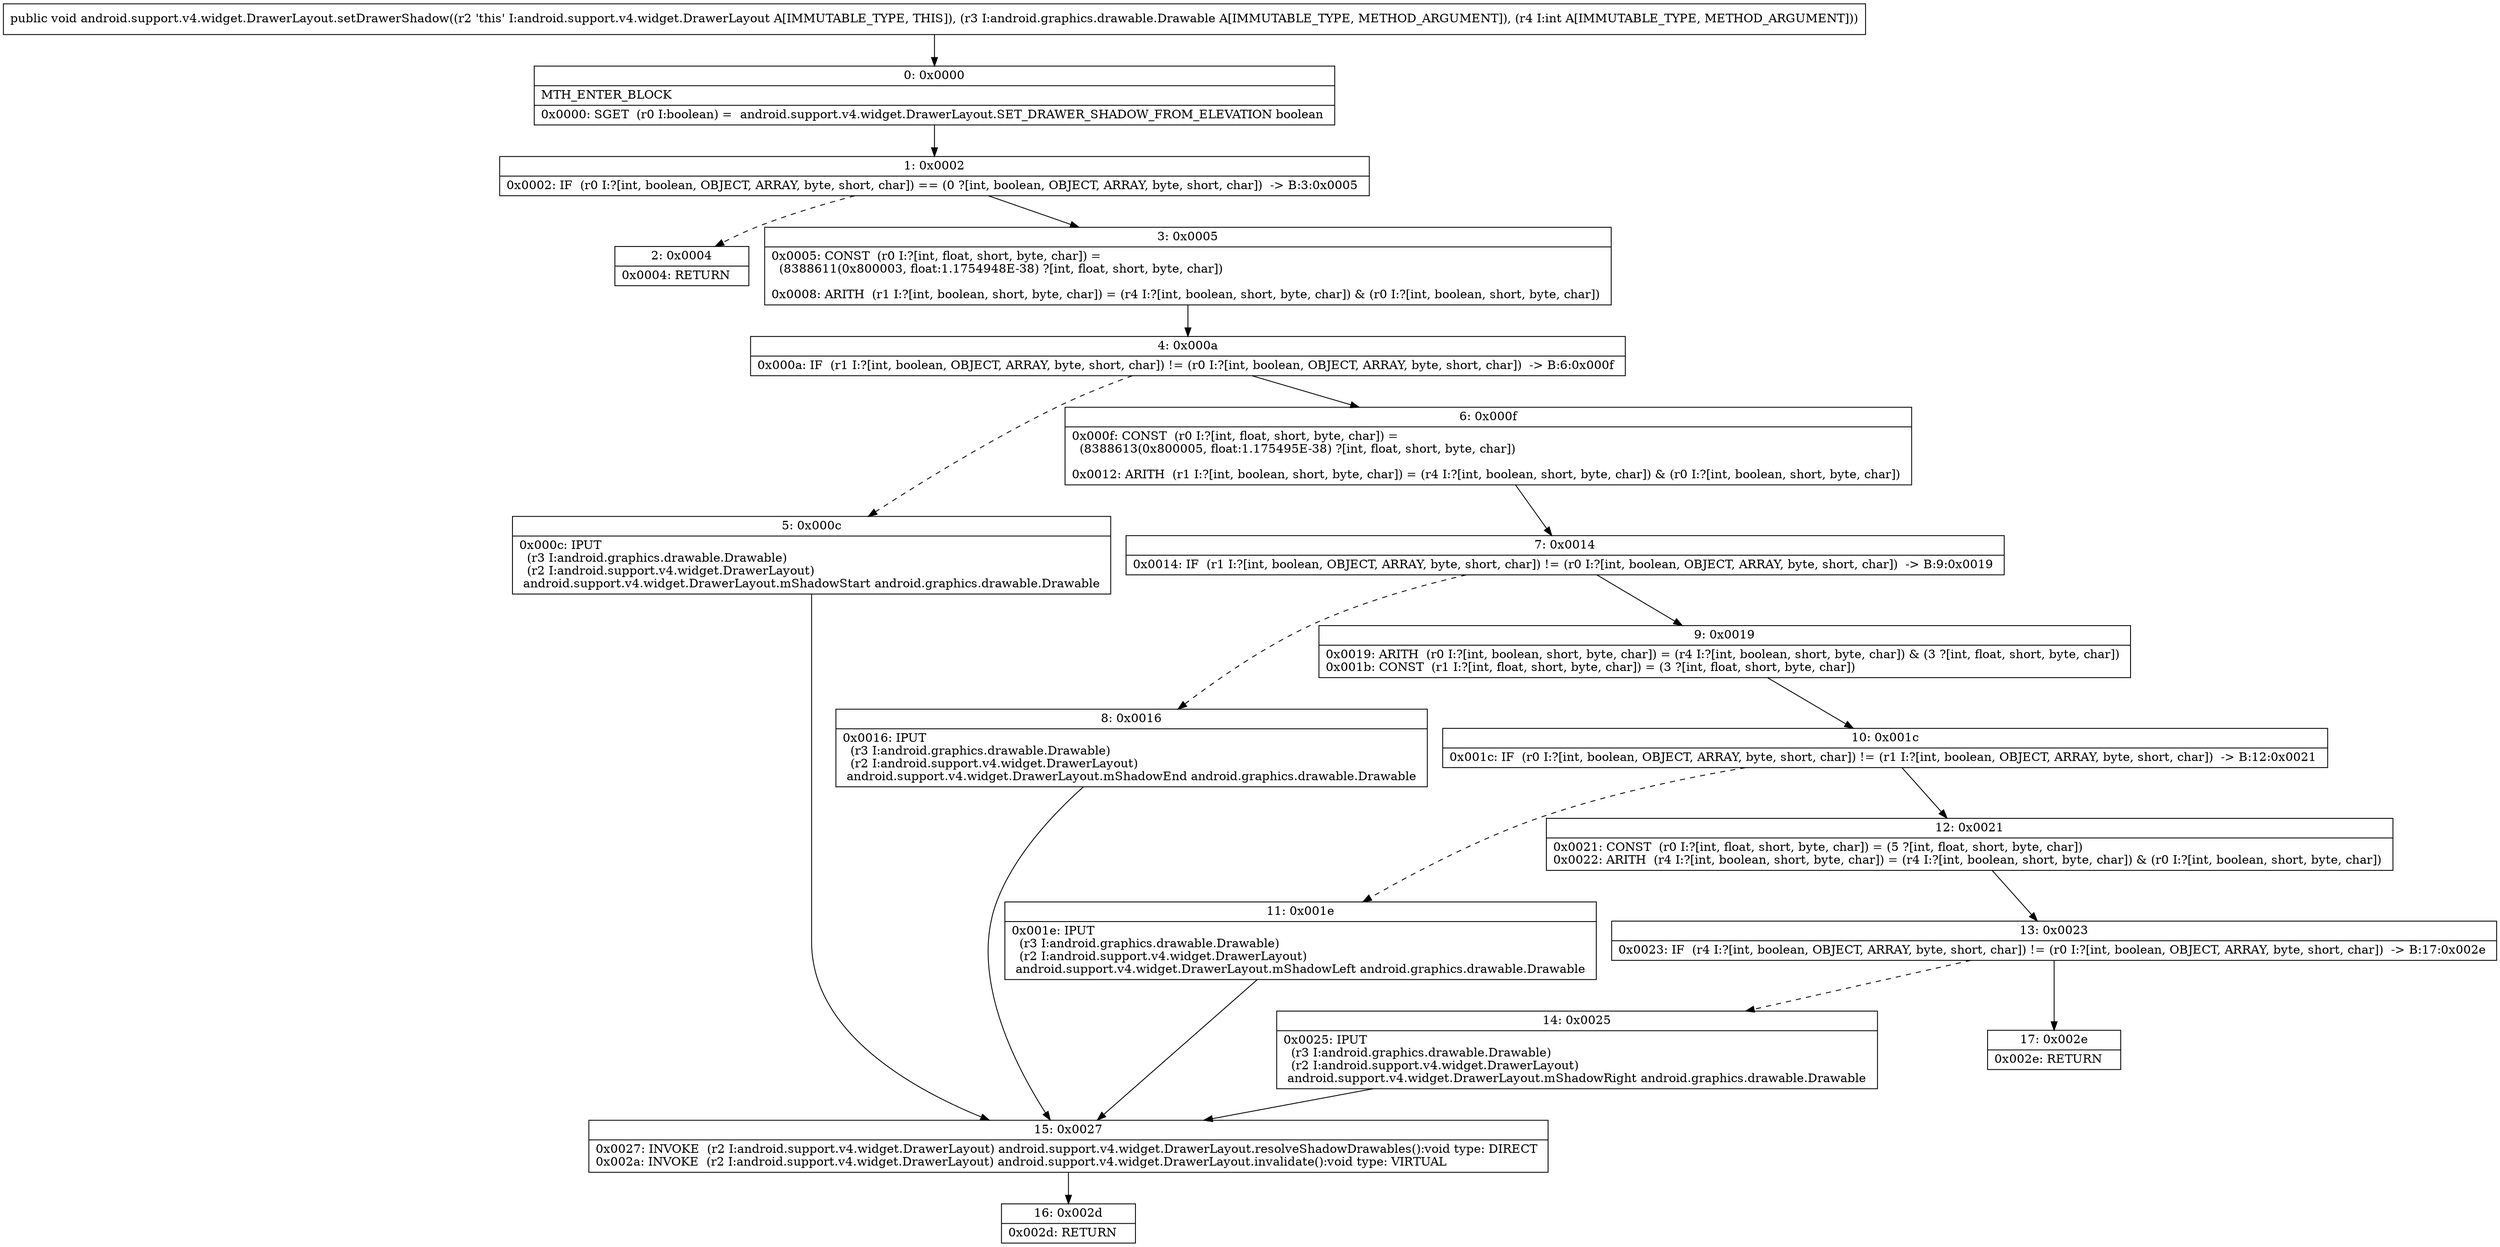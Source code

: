 digraph "CFG forandroid.support.v4.widget.DrawerLayout.setDrawerShadow(Landroid\/graphics\/drawable\/Drawable;I)V" {
Node_0 [shape=record,label="{0\:\ 0x0000|MTH_ENTER_BLOCK\l|0x0000: SGET  (r0 I:boolean) =  android.support.v4.widget.DrawerLayout.SET_DRAWER_SHADOW_FROM_ELEVATION boolean \l}"];
Node_1 [shape=record,label="{1\:\ 0x0002|0x0002: IF  (r0 I:?[int, boolean, OBJECT, ARRAY, byte, short, char]) == (0 ?[int, boolean, OBJECT, ARRAY, byte, short, char])  \-\> B:3:0x0005 \l}"];
Node_2 [shape=record,label="{2\:\ 0x0004|0x0004: RETURN   \l}"];
Node_3 [shape=record,label="{3\:\ 0x0005|0x0005: CONST  (r0 I:?[int, float, short, byte, char]) = \l  (8388611(0x800003, float:1.1754948E\-38) ?[int, float, short, byte, char])\l \l0x0008: ARITH  (r1 I:?[int, boolean, short, byte, char]) = (r4 I:?[int, boolean, short, byte, char]) & (r0 I:?[int, boolean, short, byte, char]) \l}"];
Node_4 [shape=record,label="{4\:\ 0x000a|0x000a: IF  (r1 I:?[int, boolean, OBJECT, ARRAY, byte, short, char]) != (r0 I:?[int, boolean, OBJECT, ARRAY, byte, short, char])  \-\> B:6:0x000f \l}"];
Node_5 [shape=record,label="{5\:\ 0x000c|0x000c: IPUT  \l  (r3 I:android.graphics.drawable.Drawable)\l  (r2 I:android.support.v4.widget.DrawerLayout)\l android.support.v4.widget.DrawerLayout.mShadowStart android.graphics.drawable.Drawable \l}"];
Node_6 [shape=record,label="{6\:\ 0x000f|0x000f: CONST  (r0 I:?[int, float, short, byte, char]) = \l  (8388613(0x800005, float:1.175495E\-38) ?[int, float, short, byte, char])\l \l0x0012: ARITH  (r1 I:?[int, boolean, short, byte, char]) = (r4 I:?[int, boolean, short, byte, char]) & (r0 I:?[int, boolean, short, byte, char]) \l}"];
Node_7 [shape=record,label="{7\:\ 0x0014|0x0014: IF  (r1 I:?[int, boolean, OBJECT, ARRAY, byte, short, char]) != (r0 I:?[int, boolean, OBJECT, ARRAY, byte, short, char])  \-\> B:9:0x0019 \l}"];
Node_8 [shape=record,label="{8\:\ 0x0016|0x0016: IPUT  \l  (r3 I:android.graphics.drawable.Drawable)\l  (r2 I:android.support.v4.widget.DrawerLayout)\l android.support.v4.widget.DrawerLayout.mShadowEnd android.graphics.drawable.Drawable \l}"];
Node_9 [shape=record,label="{9\:\ 0x0019|0x0019: ARITH  (r0 I:?[int, boolean, short, byte, char]) = (r4 I:?[int, boolean, short, byte, char]) & (3 ?[int, float, short, byte, char]) \l0x001b: CONST  (r1 I:?[int, float, short, byte, char]) = (3 ?[int, float, short, byte, char]) \l}"];
Node_10 [shape=record,label="{10\:\ 0x001c|0x001c: IF  (r0 I:?[int, boolean, OBJECT, ARRAY, byte, short, char]) != (r1 I:?[int, boolean, OBJECT, ARRAY, byte, short, char])  \-\> B:12:0x0021 \l}"];
Node_11 [shape=record,label="{11\:\ 0x001e|0x001e: IPUT  \l  (r3 I:android.graphics.drawable.Drawable)\l  (r2 I:android.support.v4.widget.DrawerLayout)\l android.support.v4.widget.DrawerLayout.mShadowLeft android.graphics.drawable.Drawable \l}"];
Node_12 [shape=record,label="{12\:\ 0x0021|0x0021: CONST  (r0 I:?[int, float, short, byte, char]) = (5 ?[int, float, short, byte, char]) \l0x0022: ARITH  (r4 I:?[int, boolean, short, byte, char]) = (r4 I:?[int, boolean, short, byte, char]) & (r0 I:?[int, boolean, short, byte, char]) \l}"];
Node_13 [shape=record,label="{13\:\ 0x0023|0x0023: IF  (r4 I:?[int, boolean, OBJECT, ARRAY, byte, short, char]) != (r0 I:?[int, boolean, OBJECT, ARRAY, byte, short, char])  \-\> B:17:0x002e \l}"];
Node_14 [shape=record,label="{14\:\ 0x0025|0x0025: IPUT  \l  (r3 I:android.graphics.drawable.Drawable)\l  (r2 I:android.support.v4.widget.DrawerLayout)\l android.support.v4.widget.DrawerLayout.mShadowRight android.graphics.drawable.Drawable \l}"];
Node_15 [shape=record,label="{15\:\ 0x0027|0x0027: INVOKE  (r2 I:android.support.v4.widget.DrawerLayout) android.support.v4.widget.DrawerLayout.resolveShadowDrawables():void type: DIRECT \l0x002a: INVOKE  (r2 I:android.support.v4.widget.DrawerLayout) android.support.v4.widget.DrawerLayout.invalidate():void type: VIRTUAL \l}"];
Node_16 [shape=record,label="{16\:\ 0x002d|0x002d: RETURN   \l}"];
Node_17 [shape=record,label="{17\:\ 0x002e|0x002e: RETURN   \l}"];
MethodNode[shape=record,label="{public void android.support.v4.widget.DrawerLayout.setDrawerShadow((r2 'this' I:android.support.v4.widget.DrawerLayout A[IMMUTABLE_TYPE, THIS]), (r3 I:android.graphics.drawable.Drawable A[IMMUTABLE_TYPE, METHOD_ARGUMENT]), (r4 I:int A[IMMUTABLE_TYPE, METHOD_ARGUMENT])) }"];
MethodNode -> Node_0;
Node_0 -> Node_1;
Node_1 -> Node_2[style=dashed];
Node_1 -> Node_3;
Node_3 -> Node_4;
Node_4 -> Node_5[style=dashed];
Node_4 -> Node_6;
Node_5 -> Node_15;
Node_6 -> Node_7;
Node_7 -> Node_8[style=dashed];
Node_7 -> Node_9;
Node_8 -> Node_15;
Node_9 -> Node_10;
Node_10 -> Node_11[style=dashed];
Node_10 -> Node_12;
Node_11 -> Node_15;
Node_12 -> Node_13;
Node_13 -> Node_14[style=dashed];
Node_13 -> Node_17;
Node_14 -> Node_15;
Node_15 -> Node_16;
}


